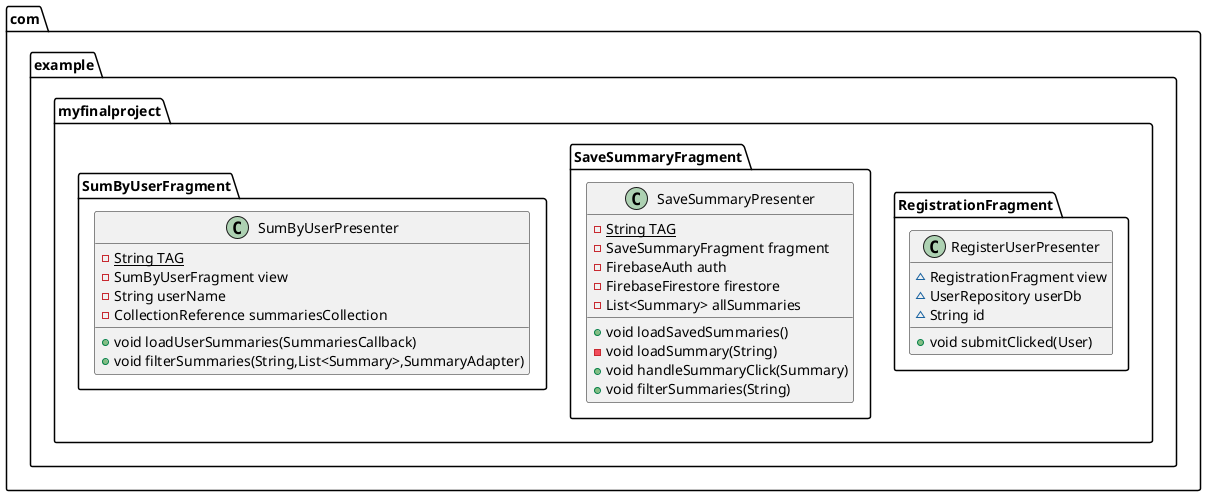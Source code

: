 @startuml
class com.example.myfinalproject.RegistrationFragment.RegisterUserPresenter {
~ RegistrationFragment view
~ UserRepository userDb
~ String id
+ void submitClicked(User)
}


class com.example.myfinalproject.SaveSummaryFragment.SaveSummaryPresenter {
- {static} String TAG
- SaveSummaryFragment fragment
- FirebaseAuth auth
- FirebaseFirestore firestore
- List<Summary> allSummaries
+ void loadSavedSummaries()
- void loadSummary(String)
+ void handleSummaryClick(Summary)
+ void filterSummaries(String)
}


class com.example.myfinalproject.SumByUserFragment.SumByUserPresenter {
- {static} String TAG
- SumByUserFragment view
- String userName
- CollectionReference summariesCollection
+ void loadUserSummaries(SummariesCallback)
+ void filterSummaries(String,List<Summary>,SummaryAdapter)
}


@enduml